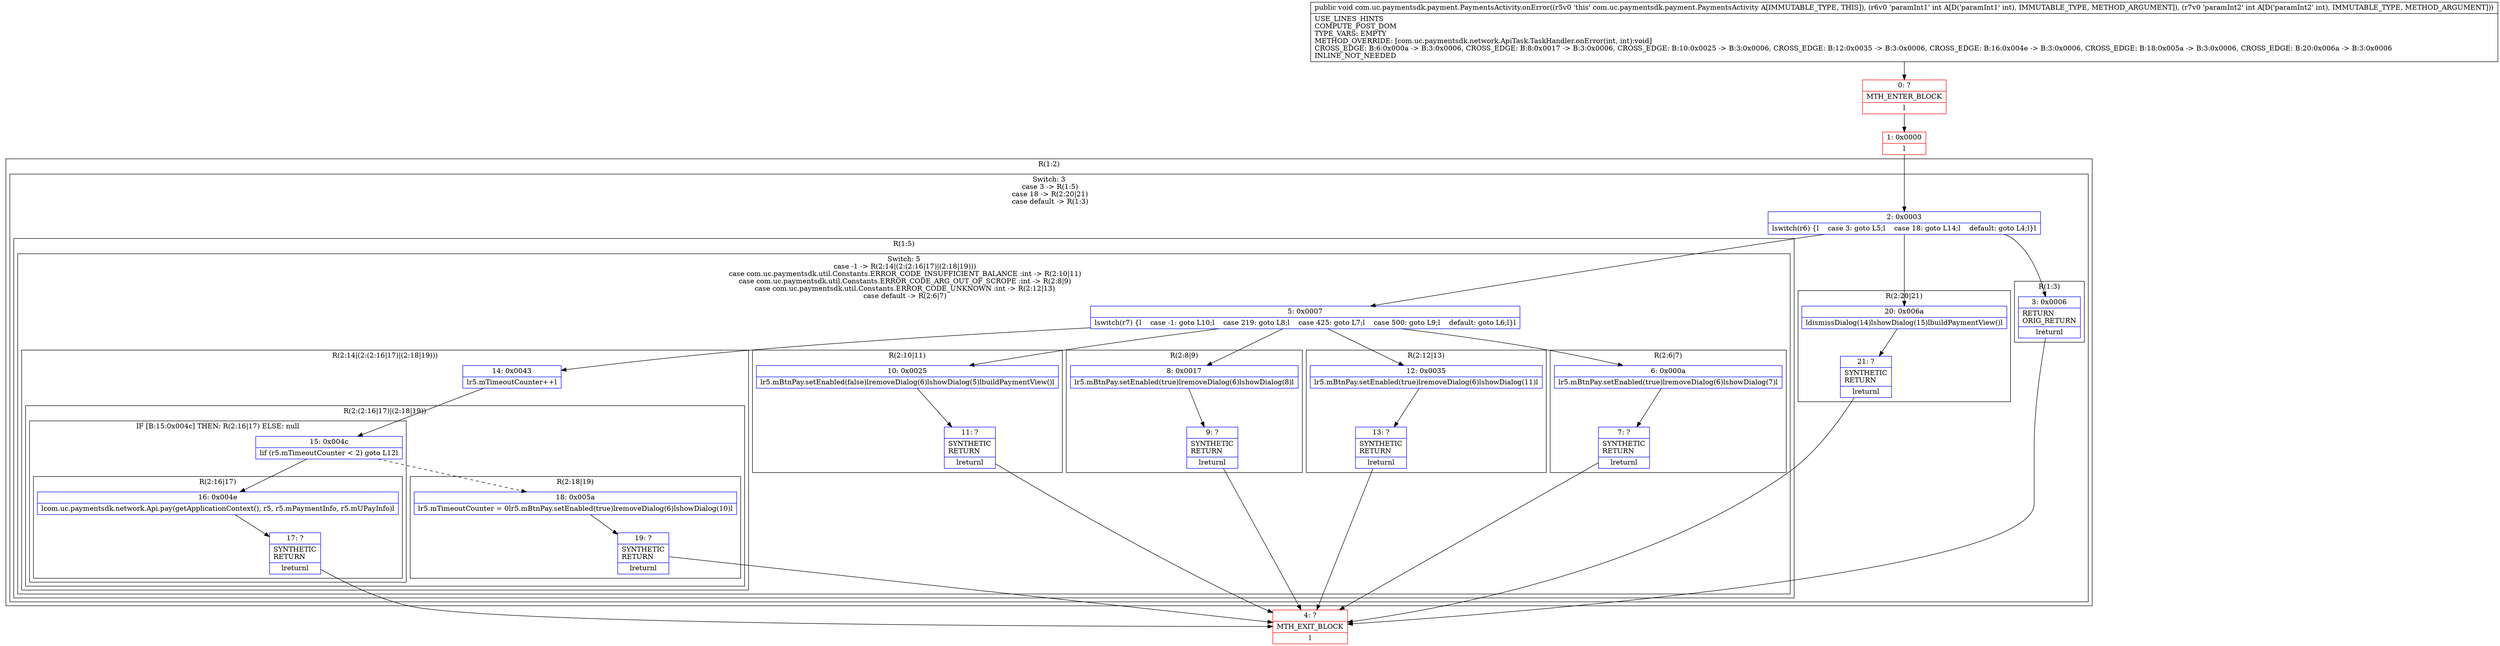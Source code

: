 digraph "CFG forcom.uc.paymentsdk.payment.PaymentsActivity.onError(II)V" {
subgraph cluster_Region_1702603429 {
label = "R(1:2)";
node [shape=record,color=blue];
subgraph cluster_SwitchRegion_389698693 {
label = "Switch: 3
 case 3 -> R(1:5)
 case 18 -> R(2:20|21)
 case default -> R(1:3)";
node [shape=record,color=blue];
Node_2 [shape=record,label="{2\:\ 0x0003|lswitch(r6) \{l    case 3: goto L5;l    case 18: goto L14;l    default: goto L4;l\}l}"];
subgraph cluster_Region_1426989441 {
label = "R(1:5)";
node [shape=record,color=blue];
subgraph cluster_SwitchRegion_1065603654 {
label = "Switch: 5
 case -1 -> R(2:14|(2:(2:16|17)|(2:18|19)))
 case com.uc.paymentsdk.util.Constants.ERROR_CODE_INSUFFICIENT_BALANCE :int -> R(2:10|11)
 case com.uc.paymentsdk.util.Constants.ERROR_CODE_ARG_OUT_OF_SCROPE :int -> R(2:8|9)
 case com.uc.paymentsdk.util.Constants.ERROR_CODE_UNKNOWN :int -> R(2:12|13)
 case default -> R(2:6|7)";
node [shape=record,color=blue];
Node_5 [shape=record,label="{5\:\ 0x0007|lswitch(r7) \{l    case \-1: goto L10;l    case 219: goto L8;l    case 425: goto L7;l    case 500: goto L9;l    default: goto L6;l\}l}"];
subgraph cluster_Region_118843793 {
label = "R(2:14|(2:(2:16|17)|(2:18|19)))";
node [shape=record,color=blue];
Node_14 [shape=record,label="{14\:\ 0x0043|lr5.mTimeoutCounter++l}"];
subgraph cluster_Region_1120832394 {
label = "R(2:(2:16|17)|(2:18|19))";
node [shape=record,color=blue];
subgraph cluster_IfRegion_1718134907 {
label = "IF [B:15:0x004c] THEN: R(2:16|17) ELSE: null";
node [shape=record,color=blue];
Node_15 [shape=record,label="{15\:\ 0x004c|lif (r5.mTimeoutCounter \< 2) goto L12l}"];
subgraph cluster_Region_1205356306 {
label = "R(2:16|17)";
node [shape=record,color=blue];
Node_16 [shape=record,label="{16\:\ 0x004e|lcom.uc.paymentsdk.network.Api.pay(getApplicationContext(), r5, r5.mPaymentInfo, r5.mUPayInfo)l}"];
Node_17 [shape=record,label="{17\:\ ?|SYNTHETIC\lRETURN\l|lreturnl}"];
}
}
subgraph cluster_Region_1798174617 {
label = "R(2:18|19)";
node [shape=record,color=blue];
Node_18 [shape=record,label="{18\:\ 0x005a|lr5.mTimeoutCounter = 0lr5.mBtnPay.setEnabled(true)lremoveDialog(6)lshowDialog(10)l}"];
Node_19 [shape=record,label="{19\:\ ?|SYNTHETIC\lRETURN\l|lreturnl}"];
}
}
}
subgraph cluster_Region_1569301421 {
label = "R(2:10|11)";
node [shape=record,color=blue];
Node_10 [shape=record,label="{10\:\ 0x0025|lr5.mBtnPay.setEnabled(false)lremoveDialog(6)lshowDialog(5)lbuildPaymentView()l}"];
Node_11 [shape=record,label="{11\:\ ?|SYNTHETIC\lRETURN\l|lreturnl}"];
}
subgraph cluster_Region_2114052887 {
label = "R(2:8|9)";
node [shape=record,color=blue];
Node_8 [shape=record,label="{8\:\ 0x0017|lr5.mBtnPay.setEnabled(true)lremoveDialog(6)lshowDialog(8)l}"];
Node_9 [shape=record,label="{9\:\ ?|SYNTHETIC\lRETURN\l|lreturnl}"];
}
subgraph cluster_Region_2070207250 {
label = "R(2:12|13)";
node [shape=record,color=blue];
Node_12 [shape=record,label="{12\:\ 0x0035|lr5.mBtnPay.setEnabled(true)lremoveDialog(6)lshowDialog(11)l}"];
Node_13 [shape=record,label="{13\:\ ?|SYNTHETIC\lRETURN\l|lreturnl}"];
}
subgraph cluster_Region_2138139352 {
label = "R(2:6|7)";
node [shape=record,color=blue];
Node_6 [shape=record,label="{6\:\ 0x000a|lr5.mBtnPay.setEnabled(true)lremoveDialog(6)lshowDialog(7)l}"];
Node_7 [shape=record,label="{7\:\ ?|SYNTHETIC\lRETURN\l|lreturnl}"];
}
}
}
subgraph cluster_Region_1869953616 {
label = "R(2:20|21)";
node [shape=record,color=blue];
Node_20 [shape=record,label="{20\:\ 0x006a|ldismissDialog(14)lshowDialog(15)lbuildPaymentView()l}"];
Node_21 [shape=record,label="{21\:\ ?|SYNTHETIC\lRETURN\l|lreturnl}"];
}
subgraph cluster_Region_505243122 {
label = "R(1:3)";
node [shape=record,color=blue];
Node_3 [shape=record,label="{3\:\ 0x0006|RETURN\lORIG_RETURN\l|lreturnl}"];
}
}
}
Node_0 [shape=record,color=red,label="{0\:\ ?|MTH_ENTER_BLOCK\l|l}"];
Node_1 [shape=record,color=red,label="{1\:\ 0x0000|l}"];
Node_4 [shape=record,color=red,label="{4\:\ ?|MTH_EXIT_BLOCK\l|l}"];
MethodNode[shape=record,label="{public void com.uc.paymentsdk.payment.PaymentsActivity.onError((r5v0 'this' com.uc.paymentsdk.payment.PaymentsActivity A[IMMUTABLE_TYPE, THIS]), (r6v0 'paramInt1' int A[D('paramInt1' int), IMMUTABLE_TYPE, METHOD_ARGUMENT]), (r7v0 'paramInt2' int A[D('paramInt2' int), IMMUTABLE_TYPE, METHOD_ARGUMENT]))  | USE_LINES_HINTS\lCOMPUTE_POST_DOM\lTYPE_VARS: EMPTY\lMETHOD_OVERRIDE: [com.uc.paymentsdk.network.ApiTask.TaskHandler.onError(int, int):void]\lCROSS_EDGE: B:6:0x000a \-\> B:3:0x0006, CROSS_EDGE: B:8:0x0017 \-\> B:3:0x0006, CROSS_EDGE: B:10:0x0025 \-\> B:3:0x0006, CROSS_EDGE: B:12:0x0035 \-\> B:3:0x0006, CROSS_EDGE: B:16:0x004e \-\> B:3:0x0006, CROSS_EDGE: B:18:0x005a \-\> B:3:0x0006, CROSS_EDGE: B:20:0x006a \-\> B:3:0x0006\lINLINE_NOT_NEEDED\l}"];
MethodNode -> Node_0;
Node_2 -> Node_3;
Node_2 -> Node_5;
Node_2 -> Node_20;
Node_5 -> Node_6;
Node_5 -> Node_8;
Node_5 -> Node_10;
Node_5 -> Node_12;
Node_5 -> Node_14;
Node_14 -> Node_15;
Node_15 -> Node_16;
Node_15 -> Node_18[style=dashed];
Node_16 -> Node_17;
Node_17 -> Node_4;
Node_18 -> Node_19;
Node_19 -> Node_4;
Node_10 -> Node_11;
Node_11 -> Node_4;
Node_8 -> Node_9;
Node_9 -> Node_4;
Node_12 -> Node_13;
Node_13 -> Node_4;
Node_6 -> Node_7;
Node_7 -> Node_4;
Node_20 -> Node_21;
Node_21 -> Node_4;
Node_3 -> Node_4;
Node_0 -> Node_1;
Node_1 -> Node_2;
}

